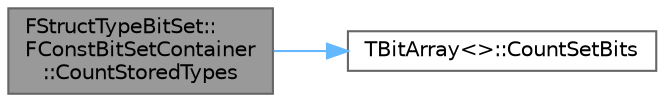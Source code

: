 digraph "FStructTypeBitSet::FConstBitSetContainer::CountStoredTypes"
{
 // INTERACTIVE_SVG=YES
 // LATEX_PDF_SIZE
  bgcolor="transparent";
  edge [fontname=Helvetica,fontsize=10,labelfontname=Helvetica,labelfontsize=10];
  node [fontname=Helvetica,fontsize=10,shape=box,height=0.2,width=0.4];
  rankdir="LR";
  Node1 [id="Node000001",label="FStructTypeBitSet::\lFConstBitSetContainer\l::CountStoredTypes",height=0.2,width=0.4,color="gray40", fillcolor="grey60", style="filled", fontcolor="black",tooltip="Counts the number of set bits in the bitset."];
  Node1 -> Node2 [id="edge1_Node000001_Node000002",color="steelblue1",style="solid",tooltip=" "];
  Node2 [id="Node000002",label="TBitArray\<\>::CountSetBits",height=0.2,width=0.4,color="grey40", fillcolor="white", style="filled",URL="$d5/d67/classTBitArray.html#a6c4b4b114407c4761856995ea1064f50",tooltip=" "];
}
